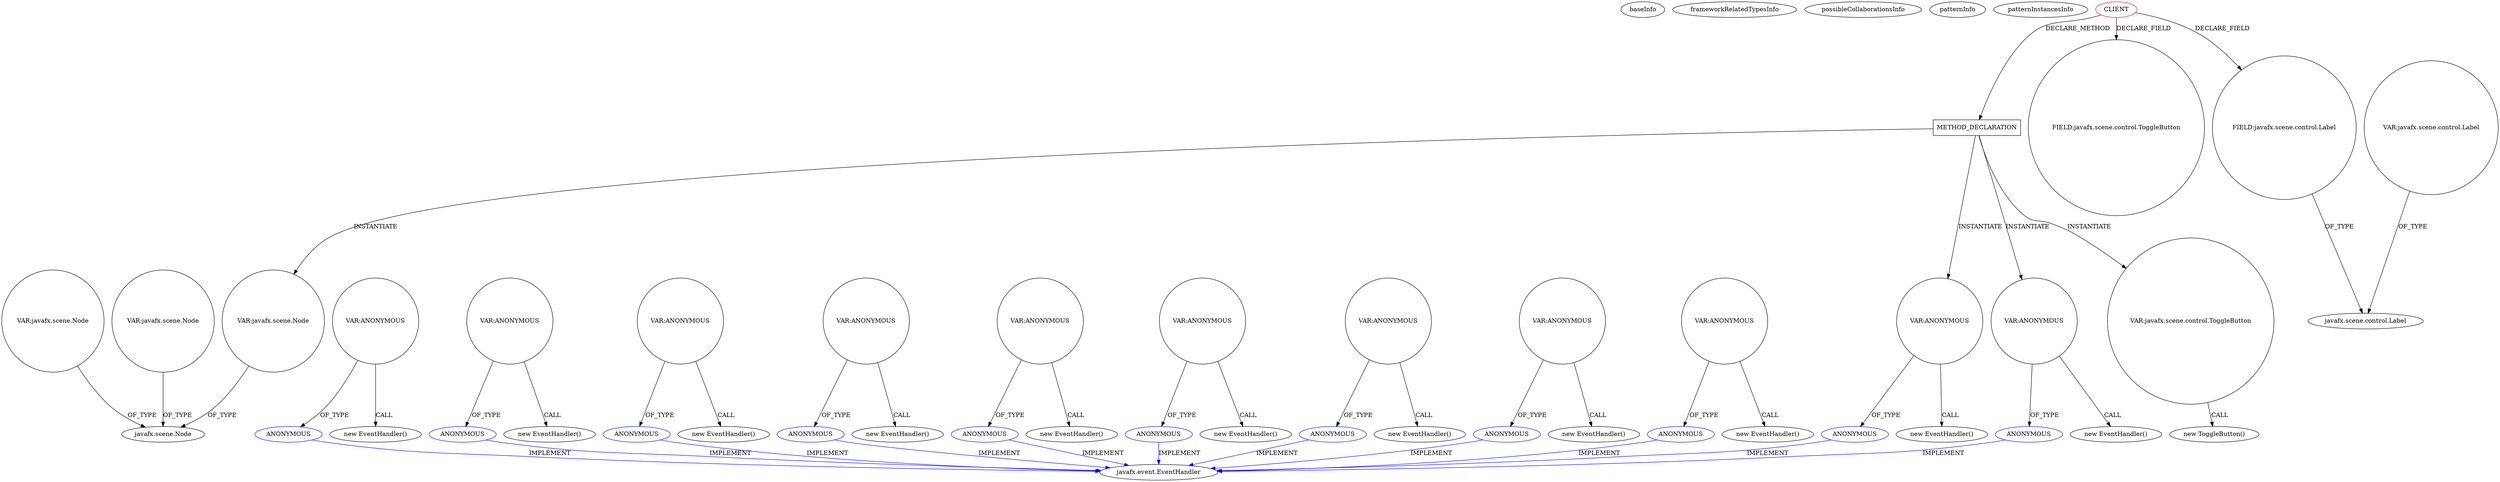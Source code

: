 digraph {
baseInfo[graphId=2321,category="pattern",isAnonymous=false,possibleRelation=false]
frameworkRelatedTypesInfo[]
possibleCollaborationsInfo[]
patternInfo[frequency=2.0,patternRootClient=0]
patternInstancesInfo[0="joelburget-miftiwac~/joelburget-miftiwac/miftiwac-master/src/Dynamic_page.java~Dynamic_page~3333",1="Alittlemurkling-alarm-clock~/Alittlemurkling-alarm-clock/alarm-clock-master/src/org/quux/alarmclock/AlarmCard.java~AlarmCard~130"]
613[label="new ToggleButton()",vertexType="CONSTRUCTOR_CALL",isFrameworkType=false]
614[label="VAR:javafx.scene.control.ToggleButton",vertexType="VARIABLE_EXPRESION",isFrameworkType=false,shape=circle]
612[label="METHOD_DECLARATION",vertexType="CLIENT_METHOD_DECLARATION",isFrameworkType=false,shape=box]
0[label="CLIENT",vertexType="ROOT_CLIENT_CLASS_DECLARATION",isFrameworkType=false,color=red]
36[label="FIELD:javafx.scene.control.ToggleButton",vertexType="FIELD_DECLARATION",isFrameworkType=false,shape=circle]
22[label="FIELD:javafx.scene.control.Label",vertexType="FIELD_DECLARATION",isFrameworkType=false,shape=circle]
7[label="javafx.scene.control.Label",vertexType="FRAMEWORK_CLASS_TYPE",isFrameworkType=false]
652[label="VAR:javafx.scene.Node",vertexType="VARIABLE_EXPRESION",isFrameworkType=false,shape=circle]
242[label="javafx.scene.Node",vertexType="FRAMEWORK_CLASS_TYPE",isFrameworkType=false]
353[label="VAR:javafx.scene.Node",vertexType="VARIABLE_EXPRESION",isFrameworkType=false,shape=circle]
362[label="VAR:javafx.scene.Node",vertexType="VARIABLE_EXPRESION",isFrameworkType=false,shape=circle]
647[label="VAR:ANONYMOUS",vertexType="VARIABLE_EXPRESION",isFrameworkType=false,shape=circle]
648[label="ANONYMOUS",vertexType="REFERENCE_ANONYMOUS_DECLARATION",isFrameworkType=false,color=blue]
646[label="new EventHandler()",vertexType="CONSTRUCTOR_CALL",isFrameworkType=false]
65[label="javafx.event.EventHandler",vertexType="FRAMEWORK_INTERFACE_TYPE",isFrameworkType=false]
293[label="ANONYMOUS",vertexType="REFERENCE_ANONYMOUS_DECLARATION",isFrameworkType=false,color=blue]
82[label="ANONYMOUS",vertexType="REFERENCE_ANONYMOUS_DECLARATION",isFrameworkType=false,color=blue]
414[label="ANONYMOUS",vertexType="REFERENCE_ANONYMOUS_DECLARATION",isFrameworkType=false,color=blue]
235[label="ANONYMOUS",vertexType="REFERENCE_ANONYMOUS_DECLARATION",isFrameworkType=false,color=blue]
661[label="ANONYMOUS",vertexType="REFERENCE_ANONYMOUS_DECLARATION",isFrameworkType=false,color=blue]
436[label="ANONYMOUS",vertexType="REFERENCE_ANONYMOUS_DECLARATION",isFrameworkType=false,color=blue]
124[label="ANONYMOUS",vertexType="REFERENCE_ANONYMOUS_DECLARATION",isFrameworkType=false,color=blue]
568[label="ANONYMOUS",vertexType="REFERENCE_ANONYMOUS_DECLARATION",isFrameworkType=false,color=blue]
393[label="ANONYMOUS",vertexType="REFERENCE_ANONYMOUS_DECLARATION",isFrameworkType=false,color=blue]
480[label="ANONYMOUS",vertexType="REFERENCE_ANONYMOUS_DECLARATION",isFrameworkType=false,color=blue]
660[label="VAR:ANONYMOUS",vertexType="VARIABLE_EXPRESION",isFrameworkType=false,shape=circle]
659[label="new EventHandler()",vertexType="CONSTRUCTOR_CALL",isFrameworkType=false]
567[label="VAR:ANONYMOUS",vertexType="VARIABLE_EXPRESION",isFrameworkType=false,shape=circle]
566[label="new EventHandler()",vertexType="CONSTRUCTOR_CALL",isFrameworkType=false]
292[label="VAR:ANONYMOUS",vertexType="VARIABLE_EXPRESION",isFrameworkType=false,shape=circle]
291[label="new EventHandler()",vertexType="CONSTRUCTOR_CALL",isFrameworkType=false]
479[label="VAR:ANONYMOUS",vertexType="VARIABLE_EXPRESION",isFrameworkType=false,shape=circle]
478[label="new EventHandler()",vertexType="CONSTRUCTOR_CALL",isFrameworkType=false]
435[label="VAR:ANONYMOUS",vertexType="VARIABLE_EXPRESION",isFrameworkType=false,shape=circle]
434[label="new EventHandler()",vertexType="CONSTRUCTOR_CALL",isFrameworkType=false]
413[label="VAR:ANONYMOUS",vertexType="VARIABLE_EXPRESION",isFrameworkType=false,shape=circle]
412[label="new EventHandler()",vertexType="CONSTRUCTOR_CALL",isFrameworkType=false]
234[label="VAR:ANONYMOUS",vertexType="VARIABLE_EXPRESION",isFrameworkType=false,shape=circle]
233[label="new EventHandler()",vertexType="CONSTRUCTOR_CALL",isFrameworkType=false]
81[label="VAR:ANONYMOUS",vertexType="VARIABLE_EXPRESION",isFrameworkType=false,shape=circle]
80[label="new EventHandler()",vertexType="CONSTRUCTOR_CALL",isFrameworkType=false]
123[label="VAR:ANONYMOUS",vertexType="VARIABLE_EXPRESION",isFrameworkType=false,shape=circle]
122[label="new EventHandler()",vertexType="CONSTRUCTOR_CALL",isFrameworkType=false]
392[label="VAR:ANONYMOUS",vertexType="VARIABLE_EXPRESION",isFrameworkType=false,shape=circle]
391[label="new EventHandler()",vertexType="CONSTRUCTOR_CALL",isFrameworkType=false]
451[label="VAR:javafx.scene.control.Label",vertexType="VARIABLE_EXPRESION",isFrameworkType=false,shape=circle]
292->293[label="OF_TYPE"]
480->65[label="IMPLEMENT",color=blue]
413->414[label="OF_TYPE"]
660->659[label="CALL"]
479->478[label="CALL"]
124->65[label="IMPLEMENT",color=blue]
392->391[label="CALL"]
235->65[label="IMPLEMENT",color=blue]
234->235[label="OF_TYPE"]
435->436[label="OF_TYPE"]
0->36[label="DECLARE_FIELD"]
292->291[label="CALL"]
353->242[label="OF_TYPE"]
82->65[label="IMPLEMENT",color=blue]
81->80[label="CALL"]
81->82[label="OF_TYPE"]
0->22[label="DECLARE_FIELD"]
612->614[label="INSTANTIATE"]
293->65[label="IMPLEMENT",color=blue]
660->661[label="OF_TYPE"]
612->652[label="INSTANTIATE"]
123->122[label="CALL"]
479->480[label="OF_TYPE"]
451->7[label="OF_TYPE"]
413->412[label="CALL"]
567->568[label="OF_TYPE"]
612->660[label="INSTANTIATE"]
123->124[label="OF_TYPE"]
393->65[label="IMPLEMENT",color=blue]
567->566[label="CALL"]
0->612[label="DECLARE_METHOD"]
648->65[label="IMPLEMENT",color=blue]
414->65[label="IMPLEMENT",color=blue]
22->7[label="OF_TYPE"]
652->242[label="OF_TYPE"]
568->65[label="IMPLEMENT",color=blue]
661->65[label="IMPLEMENT",color=blue]
436->65[label="IMPLEMENT",color=blue]
614->613[label="CALL"]
362->242[label="OF_TYPE"]
647->646[label="CALL"]
647->648[label="OF_TYPE"]
435->434[label="CALL"]
612->647[label="INSTANTIATE"]
392->393[label="OF_TYPE"]
234->233[label="CALL"]
}
